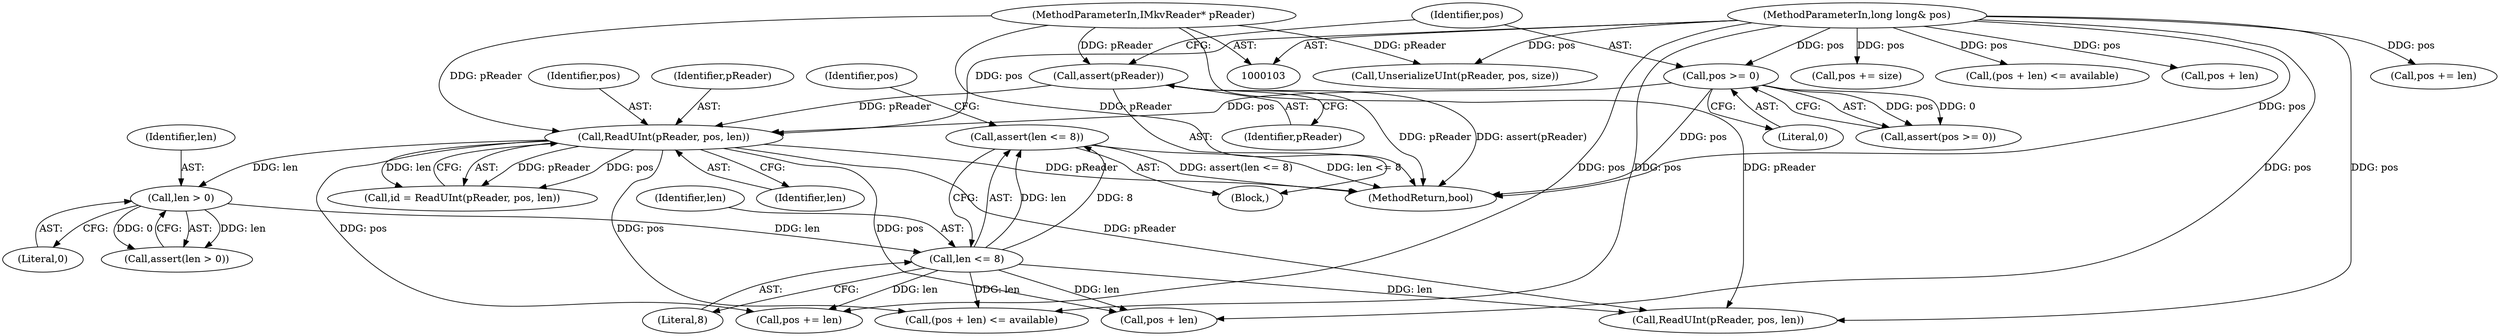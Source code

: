 digraph "1_Android_cc274e2abe8b2a6698a5c47d8aa4bb45f1f9538d_30@API" {
"1000159" [label="(Call,assert(len <= 8))"];
"1000160" [label="(Call,len <= 8)"];
"1000156" [label="(Call,len > 0)"];
"1000147" [label="(Call,ReadUInt(pReader, pos, len))"];
"1000109" [label="(Call,assert(pReader))"];
"1000104" [label="(MethodParameterIn,IMkvReader* pReader)"];
"1000112" [label="(Call,pos >= 0)"];
"1000105" [label="(MethodParameterIn,long long& pos)"];
"1000157" [label="(Identifier,len)"];
"1000162" [label="(Literal,8)"];
"1000105" [label="(MethodParameterIn,long long& pos)"];
"1000183" [label="(Call,ReadUInt(pReader, pos, len))"];
"1000110" [label="(Identifier,pReader)"];
"1000156" [label="(Call,len > 0)"];
"1000108" [label="(Block,)"];
"1000227" [label="(MethodReturn,bool)"];
"1000155" [label="(Call,assert(len > 0))"];
"1000161" [label="(Identifier,len)"];
"1000177" [label="(Call,pos += len)"];
"1000150" [label="(Identifier,len)"];
"1000113" [label="(Identifier,pos)"];
"1000164" [label="(Call,(pos + len) <= available)"];
"1000147" [label="(Call,ReadUInt(pReader, pos, len))"];
"1000160" [label="(Call,len <= 8)"];
"1000111" [label="(Call,assert(pos >= 0))"];
"1000209" [label="(Call,pos += len)"];
"1000165" [label="(Call,pos + len)"];
"1000112" [label="(Call,pos >= 0)"];
"1000222" [label="(Call,pos += size)"];
"1000145" [label="(Call,id = ReadUInt(pReader, pos, len))"];
"1000149" [label="(Identifier,pos)"];
"1000104" [label="(MethodParameterIn,IMkvReader* pReader)"];
"1000158" [label="(Literal,0)"];
"1000214" [label="(Call,UnserializeUInt(pReader, pos, size))"];
"1000204" [label="(Call,(pos + len) <= available)"];
"1000148" [label="(Identifier,pReader)"];
"1000114" [label="(Literal,0)"];
"1000166" [label="(Identifier,pos)"];
"1000159" [label="(Call,assert(len <= 8))"];
"1000109" [label="(Call,assert(pReader))"];
"1000205" [label="(Call,pos + len)"];
"1000159" -> "1000108"  [label="AST: "];
"1000159" -> "1000160"  [label="CFG: "];
"1000160" -> "1000159"  [label="AST: "];
"1000166" -> "1000159"  [label="CFG: "];
"1000159" -> "1000227"  [label="DDG: assert(len <= 8)"];
"1000159" -> "1000227"  [label="DDG: len <= 8"];
"1000160" -> "1000159"  [label="DDG: len"];
"1000160" -> "1000159"  [label="DDG: 8"];
"1000160" -> "1000162"  [label="CFG: "];
"1000161" -> "1000160"  [label="AST: "];
"1000162" -> "1000160"  [label="AST: "];
"1000156" -> "1000160"  [label="DDG: len"];
"1000160" -> "1000164"  [label="DDG: len"];
"1000160" -> "1000165"  [label="DDG: len"];
"1000160" -> "1000177"  [label="DDG: len"];
"1000160" -> "1000183"  [label="DDG: len"];
"1000156" -> "1000155"  [label="AST: "];
"1000156" -> "1000158"  [label="CFG: "];
"1000157" -> "1000156"  [label="AST: "];
"1000158" -> "1000156"  [label="AST: "];
"1000155" -> "1000156"  [label="CFG: "];
"1000156" -> "1000155"  [label="DDG: len"];
"1000156" -> "1000155"  [label="DDG: 0"];
"1000147" -> "1000156"  [label="DDG: len"];
"1000147" -> "1000145"  [label="AST: "];
"1000147" -> "1000150"  [label="CFG: "];
"1000148" -> "1000147"  [label="AST: "];
"1000149" -> "1000147"  [label="AST: "];
"1000150" -> "1000147"  [label="AST: "];
"1000145" -> "1000147"  [label="CFG: "];
"1000147" -> "1000227"  [label="DDG: pReader"];
"1000147" -> "1000145"  [label="DDG: pReader"];
"1000147" -> "1000145"  [label="DDG: pos"];
"1000147" -> "1000145"  [label="DDG: len"];
"1000109" -> "1000147"  [label="DDG: pReader"];
"1000104" -> "1000147"  [label="DDG: pReader"];
"1000112" -> "1000147"  [label="DDG: pos"];
"1000105" -> "1000147"  [label="DDG: pos"];
"1000147" -> "1000164"  [label="DDG: pos"];
"1000147" -> "1000165"  [label="DDG: pos"];
"1000147" -> "1000177"  [label="DDG: pos"];
"1000147" -> "1000183"  [label="DDG: pReader"];
"1000109" -> "1000108"  [label="AST: "];
"1000109" -> "1000110"  [label="CFG: "];
"1000110" -> "1000109"  [label="AST: "];
"1000113" -> "1000109"  [label="CFG: "];
"1000109" -> "1000227"  [label="DDG: pReader"];
"1000109" -> "1000227"  [label="DDG: assert(pReader)"];
"1000104" -> "1000109"  [label="DDG: pReader"];
"1000104" -> "1000103"  [label="AST: "];
"1000104" -> "1000227"  [label="DDG: pReader"];
"1000104" -> "1000183"  [label="DDG: pReader"];
"1000104" -> "1000214"  [label="DDG: pReader"];
"1000112" -> "1000111"  [label="AST: "];
"1000112" -> "1000114"  [label="CFG: "];
"1000113" -> "1000112"  [label="AST: "];
"1000114" -> "1000112"  [label="AST: "];
"1000111" -> "1000112"  [label="CFG: "];
"1000112" -> "1000227"  [label="DDG: pos"];
"1000112" -> "1000111"  [label="DDG: pos"];
"1000112" -> "1000111"  [label="DDG: 0"];
"1000105" -> "1000112"  [label="DDG: pos"];
"1000105" -> "1000103"  [label="AST: "];
"1000105" -> "1000227"  [label="DDG: pos"];
"1000105" -> "1000164"  [label="DDG: pos"];
"1000105" -> "1000165"  [label="DDG: pos"];
"1000105" -> "1000177"  [label="DDG: pos"];
"1000105" -> "1000183"  [label="DDG: pos"];
"1000105" -> "1000204"  [label="DDG: pos"];
"1000105" -> "1000205"  [label="DDG: pos"];
"1000105" -> "1000209"  [label="DDG: pos"];
"1000105" -> "1000214"  [label="DDG: pos"];
"1000105" -> "1000222"  [label="DDG: pos"];
}
